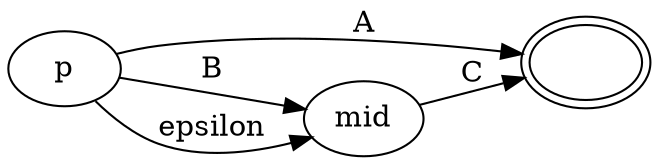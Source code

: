 digraph "A" {
  rankdir = LR;
  acc [label="", peripheries=2];

  "p" -> acc [label="A"];

  "p" -> mid [label="B"];
  mid -> acc [label="C"];

  "p" -> mid [label="epsilon"];
}
